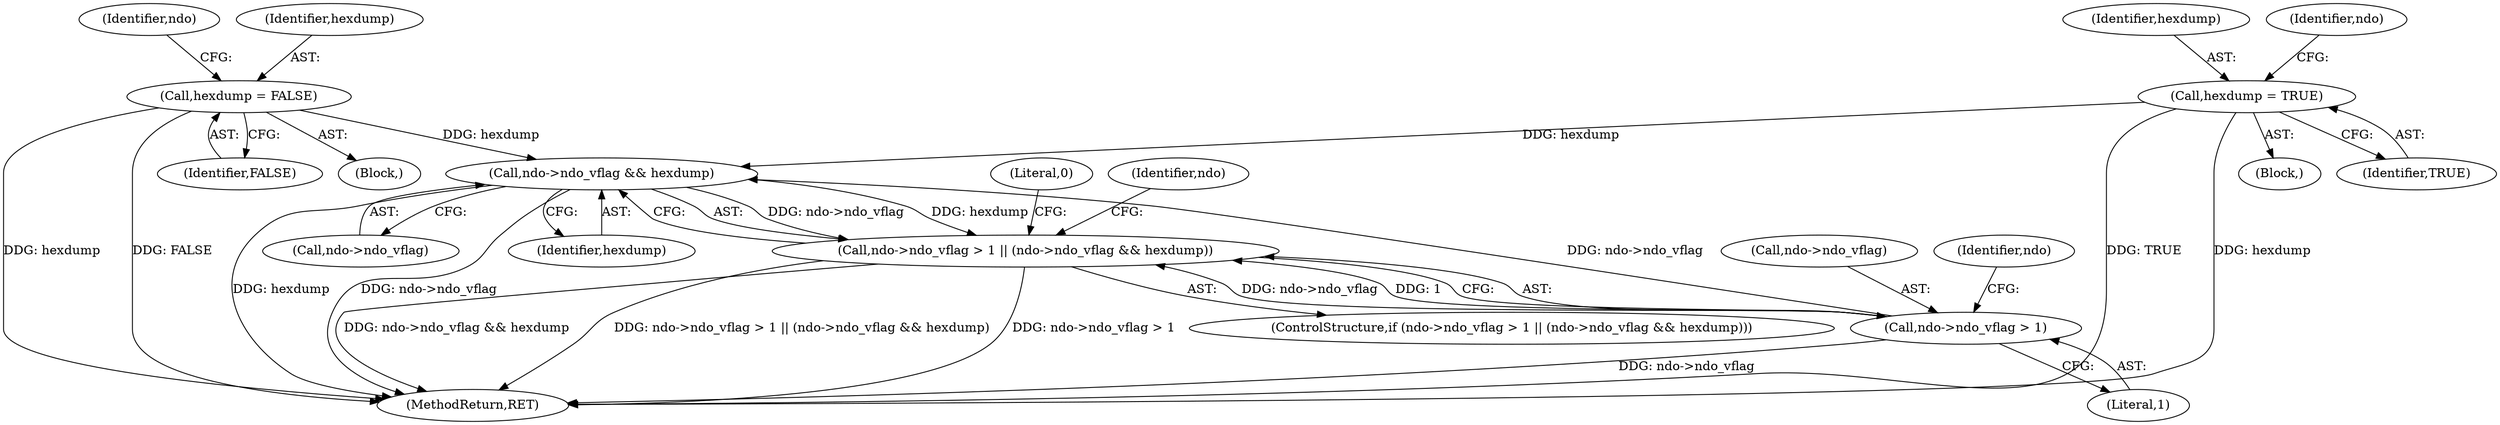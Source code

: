 digraph "0_tcpdump_83c64fce3a5226b080e535f5131a8a318f30e79b@pointer" {
"1000448" [label="(Call,ndo->ndo_vflag && hexdump)"];
"1000443" [label="(Call,ndo->ndo_vflag > 1)"];
"1000137" [label="(Call,hexdump = FALSE)"];
"1000438" [label="(Call,hexdump = TRUE)"];
"1000442" [label="(Call,ndo->ndo_vflag > 1 || (ndo->ndo_vflag && hexdump))"];
"1000439" [label="(Identifier,hexdump)"];
"1000444" [label="(Call,ndo->ndo_vflag)"];
"1000139" [label="(Identifier,FALSE)"];
"1000445" [label="(Identifier,ndo)"];
"1000464" [label="(MethodReturn,RET)"];
"1000137" [label="(Call,hexdump = FALSE)"];
"1000448" [label="(Call,ndo->ndo_vflag && hexdump)"];
"1000111" [label="(Block,)"];
"1000443" [label="(Call,ndo->ndo_vflag > 1)"];
"1000142" [label="(Identifier,ndo)"];
"1000449" [label="(Call,ndo->ndo_vflag)"];
"1000138" [label="(Identifier,hexdump)"];
"1000460" [label="(Literal,0)"];
"1000441" [label="(ControlStructure,if (ndo->ndo_vflag > 1 || (ndo->ndo_vflag && hexdump)))"];
"1000452" [label="(Identifier,hexdump)"];
"1000162" [label="(Block,)"];
"1000450" [label="(Identifier,ndo)"];
"1000438" [label="(Call,hexdump = TRUE)"];
"1000440" [label="(Identifier,TRUE)"];
"1000455" [label="(Identifier,ndo)"];
"1000447" [label="(Literal,1)"];
"1000442" [label="(Call,ndo->ndo_vflag > 1 || (ndo->ndo_vflag && hexdump))"];
"1000448" -> "1000442"  [label="AST: "];
"1000448" -> "1000449"  [label="CFG: "];
"1000448" -> "1000452"  [label="CFG: "];
"1000449" -> "1000448"  [label="AST: "];
"1000452" -> "1000448"  [label="AST: "];
"1000442" -> "1000448"  [label="CFG: "];
"1000448" -> "1000464"  [label="DDG: hexdump"];
"1000448" -> "1000464"  [label="DDG: ndo->ndo_vflag"];
"1000448" -> "1000442"  [label="DDG: ndo->ndo_vflag"];
"1000448" -> "1000442"  [label="DDG: hexdump"];
"1000443" -> "1000448"  [label="DDG: ndo->ndo_vflag"];
"1000137" -> "1000448"  [label="DDG: hexdump"];
"1000438" -> "1000448"  [label="DDG: hexdump"];
"1000443" -> "1000442"  [label="AST: "];
"1000443" -> "1000447"  [label="CFG: "];
"1000444" -> "1000443"  [label="AST: "];
"1000447" -> "1000443"  [label="AST: "];
"1000450" -> "1000443"  [label="CFG: "];
"1000442" -> "1000443"  [label="CFG: "];
"1000443" -> "1000464"  [label="DDG: ndo->ndo_vflag"];
"1000443" -> "1000442"  [label="DDG: ndo->ndo_vflag"];
"1000443" -> "1000442"  [label="DDG: 1"];
"1000137" -> "1000111"  [label="AST: "];
"1000137" -> "1000139"  [label="CFG: "];
"1000138" -> "1000137"  [label="AST: "];
"1000139" -> "1000137"  [label="AST: "];
"1000142" -> "1000137"  [label="CFG: "];
"1000137" -> "1000464"  [label="DDG: FALSE"];
"1000137" -> "1000464"  [label="DDG: hexdump"];
"1000438" -> "1000162"  [label="AST: "];
"1000438" -> "1000440"  [label="CFG: "];
"1000439" -> "1000438"  [label="AST: "];
"1000440" -> "1000438"  [label="AST: "];
"1000445" -> "1000438"  [label="CFG: "];
"1000438" -> "1000464"  [label="DDG: TRUE"];
"1000438" -> "1000464"  [label="DDG: hexdump"];
"1000442" -> "1000441"  [label="AST: "];
"1000455" -> "1000442"  [label="CFG: "];
"1000460" -> "1000442"  [label="CFG: "];
"1000442" -> "1000464"  [label="DDG: ndo->ndo_vflag > 1 || (ndo->ndo_vflag && hexdump)"];
"1000442" -> "1000464"  [label="DDG: ndo->ndo_vflag > 1"];
"1000442" -> "1000464"  [label="DDG: ndo->ndo_vflag && hexdump"];
}
